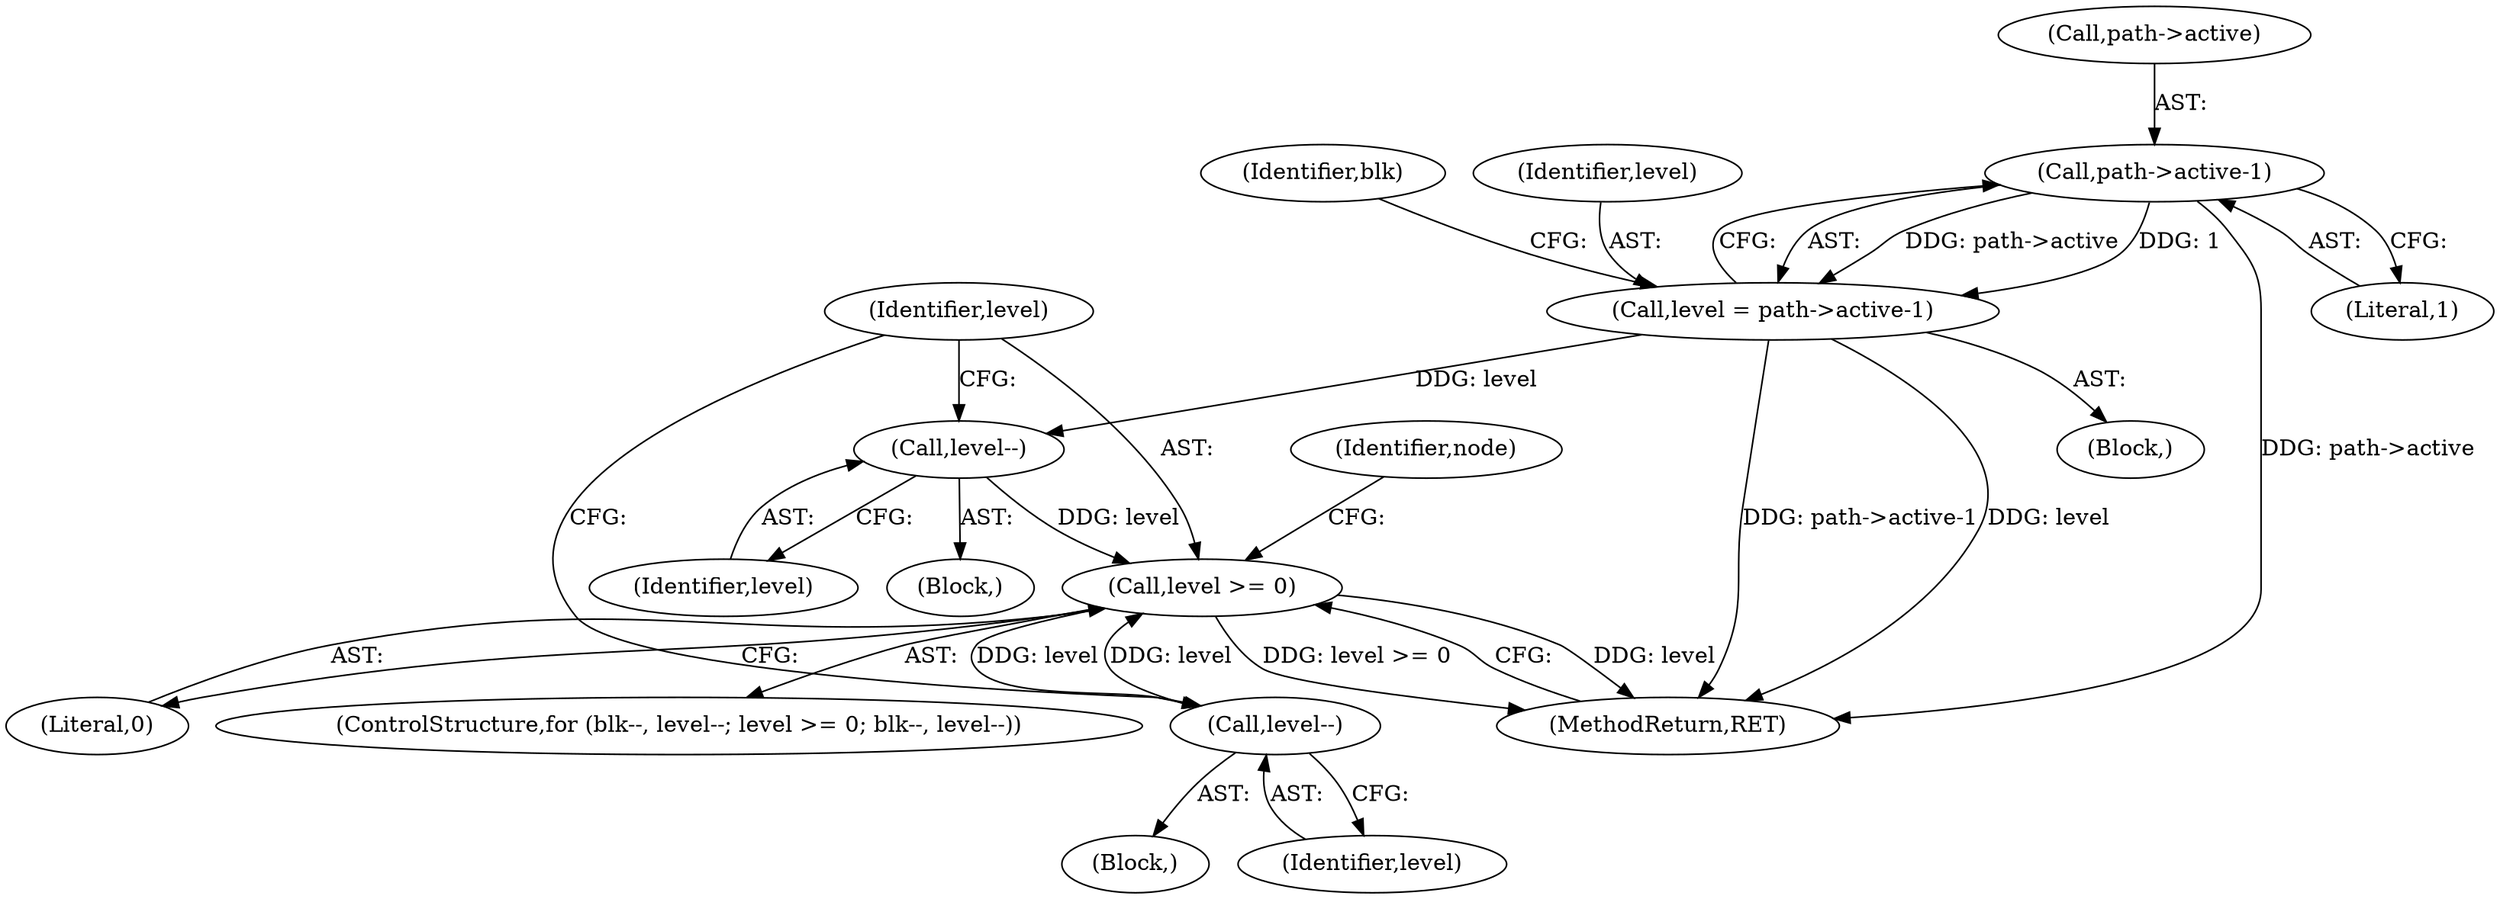 digraph "0_linux_c88547a8119e3b581318ab65e9b72f27f23e641d@pointer" {
"1000127" [label="(Call,path->active-1)"];
"1000125" [label="(Call,level = path->active-1)"];
"1000196" [label="(Call,level--)"];
"1000198" [label="(Call,level >= 0)"];
"1000204" [label="(Call,level--)"];
"1000193" [label="(Block,)"];
"1000197" [label="(Identifier,level)"];
"1000282" [label="(MethodReturn,RET)"];
"1000131" [label="(Literal,1)"];
"1000125" [label="(Call,level = path->active-1)"];
"1000192" [label="(ControlStructure,for (blk--, level--; level >= 0; blk--, level--))"];
"1000204" [label="(Call,level--)"];
"1000201" [label="(Block,)"];
"1000199" [label="(Identifier,level)"];
"1000128" [label="(Call,path->active)"];
"1000127" [label="(Call,path->active-1)"];
"1000196" [label="(Call,level--)"];
"1000205" [label="(Identifier,level)"];
"1000198" [label="(Call,level >= 0)"];
"1000209" [label="(Identifier,node)"];
"1000133" [label="(Identifier,blk)"];
"1000200" [label="(Literal,0)"];
"1000103" [label="(Block,)"];
"1000126" [label="(Identifier,level)"];
"1000127" -> "1000125"  [label="AST: "];
"1000127" -> "1000131"  [label="CFG: "];
"1000128" -> "1000127"  [label="AST: "];
"1000131" -> "1000127"  [label="AST: "];
"1000125" -> "1000127"  [label="CFG: "];
"1000127" -> "1000282"  [label="DDG: path->active"];
"1000127" -> "1000125"  [label="DDG: path->active"];
"1000127" -> "1000125"  [label="DDG: 1"];
"1000125" -> "1000103"  [label="AST: "];
"1000126" -> "1000125"  [label="AST: "];
"1000133" -> "1000125"  [label="CFG: "];
"1000125" -> "1000282"  [label="DDG: path->active-1"];
"1000125" -> "1000282"  [label="DDG: level"];
"1000125" -> "1000196"  [label="DDG: level"];
"1000196" -> "1000193"  [label="AST: "];
"1000196" -> "1000197"  [label="CFG: "];
"1000197" -> "1000196"  [label="AST: "];
"1000199" -> "1000196"  [label="CFG: "];
"1000196" -> "1000198"  [label="DDG: level"];
"1000198" -> "1000192"  [label="AST: "];
"1000198" -> "1000200"  [label="CFG: "];
"1000199" -> "1000198"  [label="AST: "];
"1000200" -> "1000198"  [label="AST: "];
"1000209" -> "1000198"  [label="CFG: "];
"1000282" -> "1000198"  [label="CFG: "];
"1000198" -> "1000282"  [label="DDG: level"];
"1000198" -> "1000282"  [label="DDG: level >= 0"];
"1000204" -> "1000198"  [label="DDG: level"];
"1000198" -> "1000204"  [label="DDG: level"];
"1000204" -> "1000201"  [label="AST: "];
"1000204" -> "1000205"  [label="CFG: "];
"1000205" -> "1000204"  [label="AST: "];
"1000199" -> "1000204"  [label="CFG: "];
}
